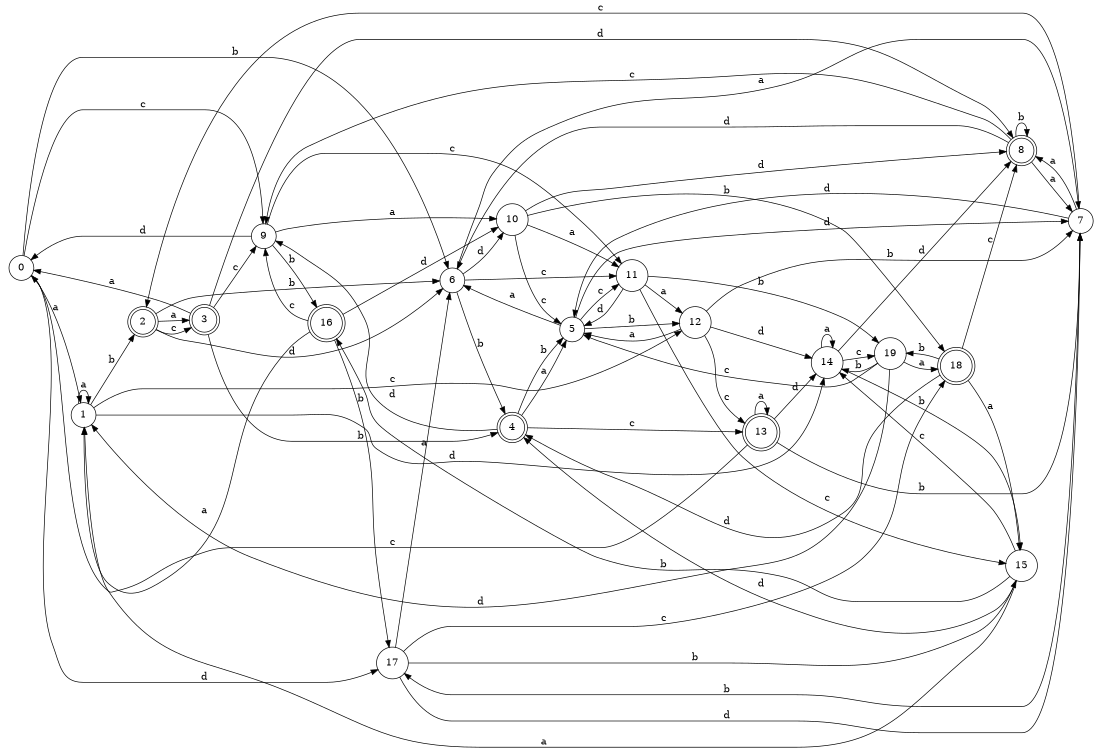 digraph n16_4 {
__start0 [label="" shape="none"];

rankdir=LR;
size="8,5";

s0 [style="filled", color="black", fillcolor="white" shape="circle", label="0"];
s1 [style="filled", color="black", fillcolor="white" shape="circle", label="1"];
s2 [style="rounded,filled", color="black", fillcolor="white" shape="doublecircle", label="2"];
s3 [style="rounded,filled", color="black", fillcolor="white" shape="doublecircle", label="3"];
s4 [style="rounded,filled", color="black", fillcolor="white" shape="doublecircle", label="4"];
s5 [style="filled", color="black", fillcolor="white" shape="circle", label="5"];
s6 [style="filled", color="black", fillcolor="white" shape="circle", label="6"];
s7 [style="filled", color="black", fillcolor="white" shape="circle", label="7"];
s8 [style="rounded,filled", color="black", fillcolor="white" shape="doublecircle", label="8"];
s9 [style="filled", color="black", fillcolor="white" shape="circle", label="9"];
s10 [style="filled", color="black", fillcolor="white" shape="circle", label="10"];
s11 [style="filled", color="black", fillcolor="white" shape="circle", label="11"];
s12 [style="filled", color="black", fillcolor="white" shape="circle", label="12"];
s13 [style="rounded,filled", color="black", fillcolor="white" shape="doublecircle", label="13"];
s14 [style="filled", color="black", fillcolor="white" shape="circle", label="14"];
s15 [style="filled", color="black", fillcolor="white" shape="circle", label="15"];
s16 [style="rounded,filled", color="black", fillcolor="white" shape="doublecircle", label="16"];
s17 [style="filled", color="black", fillcolor="white" shape="circle", label="17"];
s18 [style="rounded,filled", color="black", fillcolor="white" shape="doublecircle", label="18"];
s19 [style="filled", color="black", fillcolor="white" shape="circle", label="19"];
s0 -> s1 [label="a"];
s0 -> s6 [label="b"];
s0 -> s9 [label="c"];
s0 -> s17 [label="d"];
s1 -> s1 [label="a"];
s1 -> s2 [label="b"];
s1 -> s12 [label="c"];
s1 -> s14 [label="d"];
s2 -> s3 [label="a"];
s2 -> s6 [label="b"];
s2 -> s3 [label="c"];
s2 -> s6 [label="d"];
s3 -> s0 [label="a"];
s3 -> s4 [label="b"];
s3 -> s9 [label="c"];
s3 -> s8 [label="d"];
s4 -> s5 [label="a"];
s4 -> s5 [label="b"];
s4 -> s13 [label="c"];
s4 -> s9 [label="d"];
s5 -> s6 [label="a"];
s5 -> s12 [label="b"];
s5 -> s11 [label="c"];
s5 -> s7 [label="d"];
s6 -> s7 [label="a"];
s6 -> s4 [label="b"];
s6 -> s11 [label="c"];
s6 -> s10 [label="d"];
s7 -> s8 [label="a"];
s7 -> s17 [label="b"];
s7 -> s2 [label="c"];
s7 -> s5 [label="d"];
s8 -> s7 [label="a"];
s8 -> s8 [label="b"];
s8 -> s9 [label="c"];
s8 -> s6 [label="d"];
s9 -> s10 [label="a"];
s9 -> s16 [label="b"];
s9 -> s11 [label="c"];
s9 -> s0 [label="d"];
s10 -> s11 [label="a"];
s10 -> s18 [label="b"];
s10 -> s5 [label="c"];
s10 -> s8 [label="d"];
s11 -> s12 [label="a"];
s11 -> s19 [label="b"];
s11 -> s15 [label="c"];
s11 -> s5 [label="d"];
s12 -> s5 [label="a"];
s12 -> s7 [label="b"];
s12 -> s13 [label="c"];
s12 -> s14 [label="d"];
s13 -> s13 [label="a"];
s13 -> s7 [label="b"];
s13 -> s0 [label="c"];
s13 -> s14 [label="d"];
s14 -> s14 [label="a"];
s14 -> s15 [label="b"];
s14 -> s19 [label="c"];
s14 -> s8 [label="d"];
s15 -> s1 [label="a"];
s15 -> s16 [label="b"];
s15 -> s14 [label="c"];
s15 -> s4 [label="d"];
s16 -> s1 [label="a"];
s16 -> s17 [label="b"];
s16 -> s9 [label="c"];
s16 -> s10 [label="d"];
s17 -> s6 [label="a"];
s17 -> s15 [label="b"];
s17 -> s18 [label="c"];
s17 -> s7 [label="d"];
s18 -> s15 [label="a"];
s18 -> s19 [label="b"];
s18 -> s8 [label="c"];
s18 -> s4 [label="d"];
s19 -> s18 [label="a"];
s19 -> s14 [label="b"];
s19 -> s5 [label="c"];
s19 -> s1 [label="d"];

}